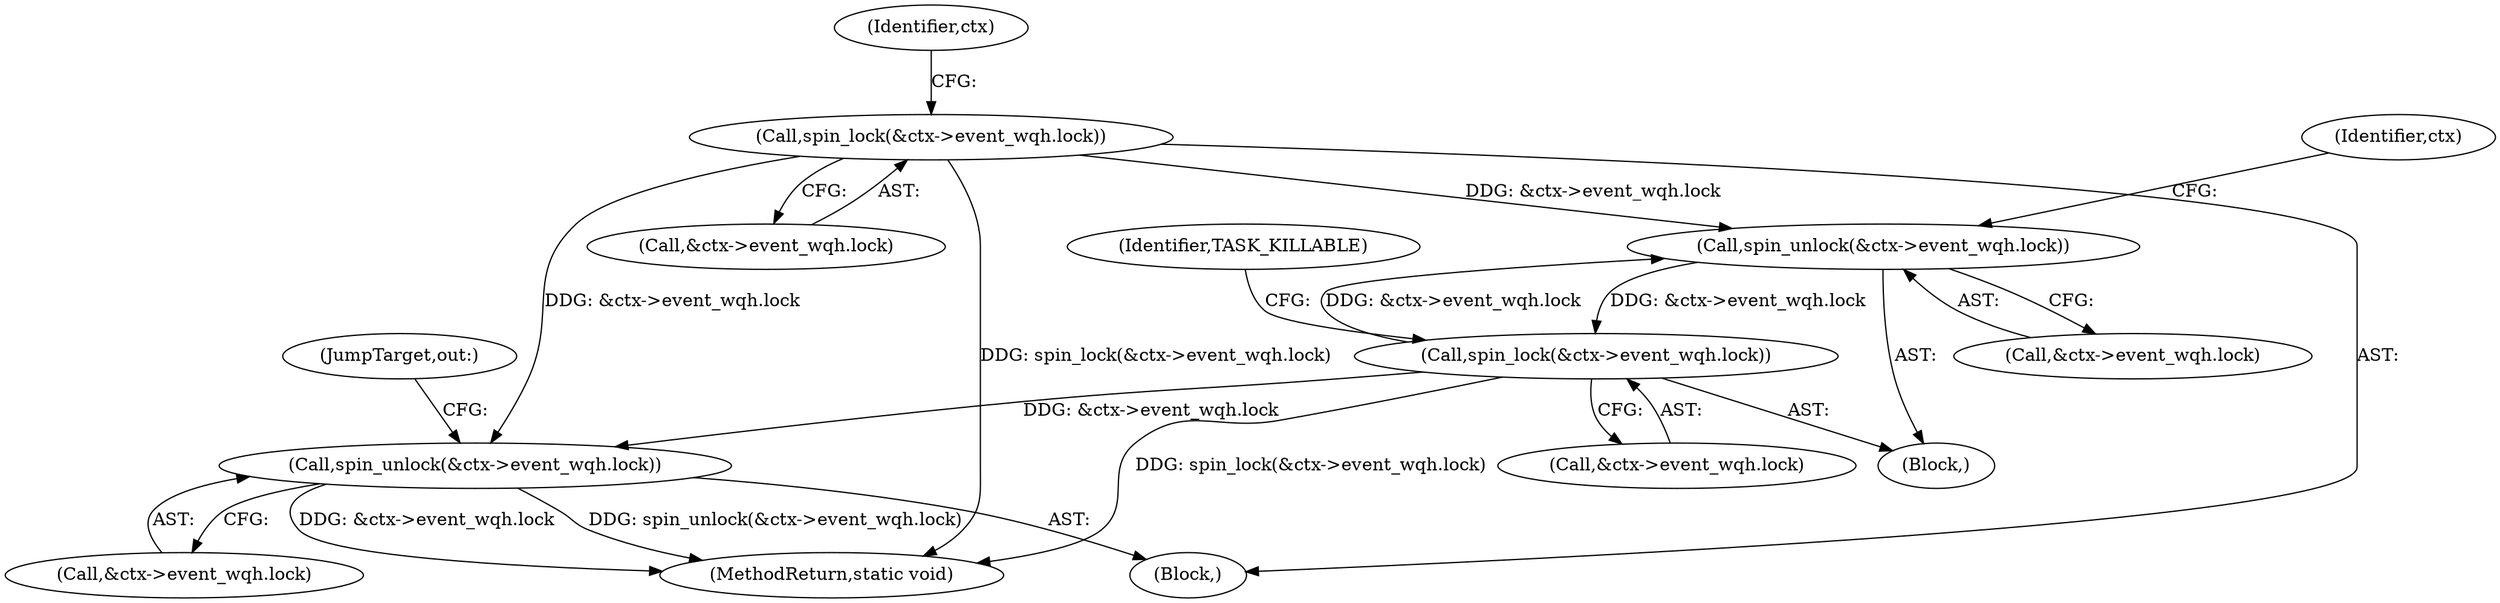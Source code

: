 digraph "0_linux_384632e67e0829deb8015ee6ad916b180049d252_0@pointer" {
"1000196" [label="(Call,spin_unlock(&ctx->event_wqh.lock))"];
"1000126" [label="(Call,spin_lock(&ctx->event_wqh.lock))"];
"1000210" [label="(Call,spin_lock(&ctx->event_wqh.lock))"];
"1000196" [label="(Call,spin_unlock(&ctx->event_wqh.lock))"];
"1000219" [label="(Call,spin_unlock(&ctx->event_wqh.lock))"];
"1000136" [label="(Identifier,ctx)"];
"1000197" [label="(Call,&ctx->event_wqh.lock)"];
"1000126" [label="(Call,spin_lock(&ctx->event_wqh.lock))"];
"1000196" [label="(Call,spin_unlock(&ctx->event_wqh.lock))"];
"1000106" [label="(Block,)"];
"1000226" [label="(JumpTarget,out:)"];
"1000127" [label="(Call,&ctx->event_wqh.lock)"];
"1000145" [label="(Identifier,TASK_KILLABLE)"];
"1000210" [label="(Call,spin_lock(&ctx->event_wqh.lock))"];
"1000206" [label="(Identifier,ctx)"];
"1000219" [label="(Call,spin_unlock(&ctx->event_wqh.lock))"];
"1000220" [label="(Call,&ctx->event_wqh.lock)"];
"1000229" [label="(MethodReturn,static void)"];
"1000211" [label="(Call,&ctx->event_wqh.lock)"];
"1000143" [label="(Block,)"];
"1000196" -> "1000143"  [label="AST: "];
"1000196" -> "1000197"  [label="CFG: "];
"1000197" -> "1000196"  [label="AST: "];
"1000206" -> "1000196"  [label="CFG: "];
"1000126" -> "1000196"  [label="DDG: &ctx->event_wqh.lock"];
"1000210" -> "1000196"  [label="DDG: &ctx->event_wqh.lock"];
"1000196" -> "1000210"  [label="DDG: &ctx->event_wqh.lock"];
"1000126" -> "1000106"  [label="AST: "];
"1000126" -> "1000127"  [label="CFG: "];
"1000127" -> "1000126"  [label="AST: "];
"1000136" -> "1000126"  [label="CFG: "];
"1000126" -> "1000229"  [label="DDG: spin_lock(&ctx->event_wqh.lock)"];
"1000126" -> "1000219"  [label="DDG: &ctx->event_wqh.lock"];
"1000210" -> "1000143"  [label="AST: "];
"1000210" -> "1000211"  [label="CFG: "];
"1000211" -> "1000210"  [label="AST: "];
"1000145" -> "1000210"  [label="CFG: "];
"1000210" -> "1000229"  [label="DDG: spin_lock(&ctx->event_wqh.lock)"];
"1000210" -> "1000219"  [label="DDG: &ctx->event_wqh.lock"];
"1000219" -> "1000106"  [label="AST: "];
"1000219" -> "1000220"  [label="CFG: "];
"1000220" -> "1000219"  [label="AST: "];
"1000226" -> "1000219"  [label="CFG: "];
"1000219" -> "1000229"  [label="DDG: spin_unlock(&ctx->event_wqh.lock)"];
"1000219" -> "1000229"  [label="DDG: &ctx->event_wqh.lock"];
}
